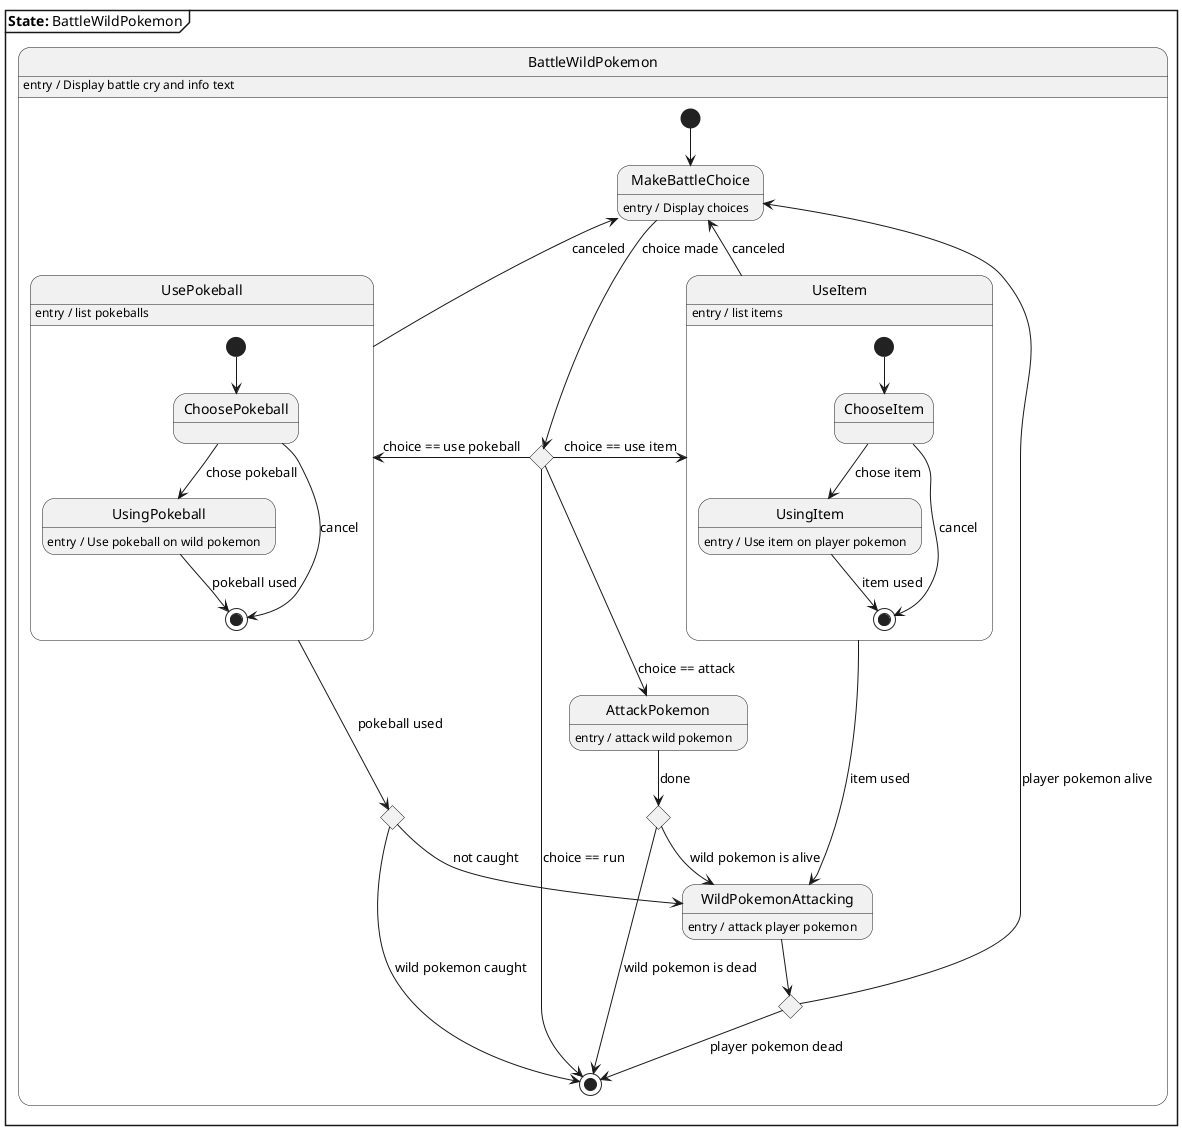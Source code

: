 @startuml BattlePokemon 
skinparam monochrome true

mainframe <b>State:</b> BattleWildPokemon
state BattleWildPokemon {
    BattleWildPokemon : entry / Display battle cry and info text
    [*] -down-> MakeBattleChoice 
    MakeBattleChoice : entry / Display choices
    state BattleChoice <<choice>> 
    MakeBattleChoice -down-> BattleChoice : choice made
    state AttackPokemon {
        AttackPokemon : entry / attack wild pokemon 
    }
    BattleChoice -up-> [*] : choice == run
    BattleChoice --> AttackPokemon : choice == attack
    state UseItem {
        UseItem : entry / list items
        state ChooseItem
        [*] --> ChooseItem 
        ChooseItem --> UsingItem : chose item
        UsingItem : entry / Use item on player pokemon
        ChooseItem --> [*] : cancel
        UsingItem --> [*] : item used
    }
    BattleChoice -right-> UseItem : choice == use item
    state UsePokeball {
        UsePokeball : entry / list pokeballs
        state ChoosePokeball
        [*] --> ChoosePokeball 
        ChoosePokeball --> UsingPokeball : chose pokeball
        UsingPokeball : entry / Use pokeball on wild pokemon
        ChoosePokeball --> [*] : cancel
        UsingPokeball --> [*] : pokeball used
    }
    BattleChoice -left-> UsePokeball : choice == use pokeball
    UseItem -up-> MakeBattleChoice : canceled 
    UsePokeball -up-> MakeBattleChoice : canceled
    state UsePokeballResult <<choice>>
    state WildPokemonTurn <<choice>>
    WildPokemonTurn --> WildPokemonAttacking : wild pokemon is alive
    state WildPokemonAttacking 
    WildPokemonAttacking : entry / attack player pokemon
    UsePokeball --> UsePokeballResult : pokeball used
    UsePokeballResult --> [*] : wild pokemon caught
    UsePokeballResult --> WildPokemonAttacking : not caught
    UseItem --> WildPokemonAttacking : item used
    AttackPokemon -down-> WildPokemonTurn : done
    state RoundDone <<choice>>
    WildPokemonAttacking --> RoundDone 
    RoundDone --> [*] : player pokemon dead 
    WildPokemonTurn --> [*] : wild pokemon is dead
    RoundDone --> MakeBattleChoice : player pokemon alive
    
}

@enduml